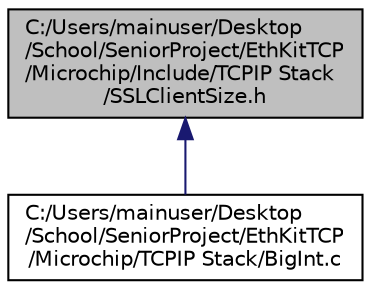 digraph "C:/Users/mainuser/Desktop/School/SeniorProject/EthKitTCP/Microchip/Include/TCPIP Stack/SSLClientSize.h"
{
  edge [fontname="Helvetica",fontsize="10",labelfontname="Helvetica",labelfontsize="10"];
  node [fontname="Helvetica",fontsize="10",shape=record];
  Node1 [label="C:/Users/mainuser/Desktop\l/School/SeniorProject/EthKitTCP\l/Microchip/Include/TCPIP Stack\l/SSLClientSize.h",height=0.2,width=0.4,color="black", fillcolor="grey75", style="filled", fontcolor="black"];
  Node1 -> Node2 [dir="back",color="midnightblue",fontsize="10",style="solid",fontname="Helvetica"];
  Node2 [label="C:/Users/mainuser/Desktop\l/School/SeniorProject/EthKitTCP\l/Microchip/TCPIP Stack/BigInt.c",height=0.2,width=0.4,color="black", fillcolor="white", style="filled",URL="$_big_int_8c.html"];
}
